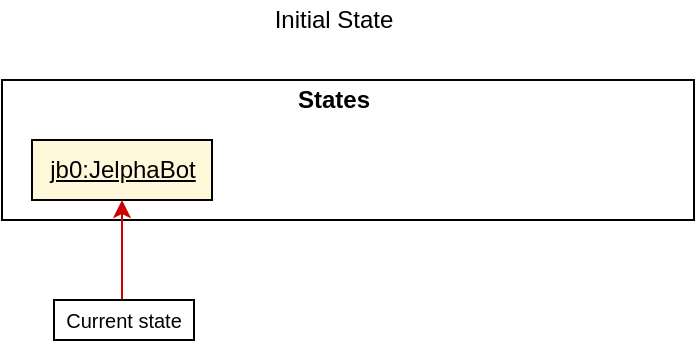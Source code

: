 <mxfile version="12.9.10" type="google"><diagram id="M-IVu_m2Jkjfwe8HLYvd" name="Page-1"><mxGraphModel dx="665" dy="446" grid="1" gridSize="10" guides="1" tooltips="1" connect="1" arrows="1" fold="1" page="1" pageScale="1" pageWidth="827" pageHeight="1169" math="0" shadow="0"><root><mxCell id="0"/><mxCell id="1" parent="0"/><mxCell id="S-dDUFWbgZ5IjFn6gN3X-1" value="" style="rounded=0;whiteSpace=wrap;html=1;" vertex="1" parent="1"><mxGeometry x="354" y="120" width="346" height="70" as="geometry"/></mxCell><mxCell id="S-dDUFWbgZ5IjFn6gN3X-2" value="Initial State" style="text;html=1;strokeColor=none;fillColor=none;align=center;verticalAlign=middle;whiteSpace=wrap;rounded=0;" vertex="1" parent="1"><mxGeometry x="480" y="80" width="80" height="20" as="geometry"/></mxCell><mxCell id="S-dDUFWbgZ5IjFn6gN3X-3" value="&lt;b&gt;States&lt;/b&gt;" style="text;html=1;strokeColor=none;fillColor=none;align=center;verticalAlign=middle;whiteSpace=wrap;rounded=0;" vertex="1" parent="1"><mxGeometry x="500" y="120" width="40" height="20" as="geometry"/></mxCell><mxCell id="S-dDUFWbgZ5IjFn6gN3X-6" value="&lt;u&gt;jb0:JelphaBot&lt;/u&gt;" style="html=1;fillColor=#FFF8DB;strokeColor=#000000;" vertex="1" parent="1"><mxGeometry x="369" y="150" width="90" height="30" as="geometry"/></mxCell><mxCell id="S-dDUFWbgZ5IjFn6gN3X-9" value="" style="endArrow=classic;html=1;strokeColor=#CC0000;" edge="1" parent="1" target="S-dDUFWbgZ5IjFn6gN3X-6"><mxGeometry width="50" height="50" relative="1" as="geometry"><mxPoint x="414" y="230" as="sourcePoint"/><mxPoint x="347.037" y="200" as="targetPoint"/></mxGeometry></mxCell><mxCell id="S-dDUFWbgZ5IjFn6gN3X-10" value="" style="rounded=0;whiteSpace=wrap;html=1;" vertex="1" parent="1"><mxGeometry x="380" y="230" width="70" height="20" as="geometry"/></mxCell><mxCell id="S-dDUFWbgZ5IjFn6gN3X-11" value="&lt;font style=&quot;font-size: 10px&quot;&gt;Current state&lt;/font&gt;" style="text;html=1;strokeColor=none;fillColor=none;align=center;verticalAlign=middle;whiteSpace=wrap;rounded=0;" vertex="1" parent="1"><mxGeometry x="375" y="230" width="80" height="20" as="geometry"/></mxCell></root></mxGraphModel></diagram></mxfile>

